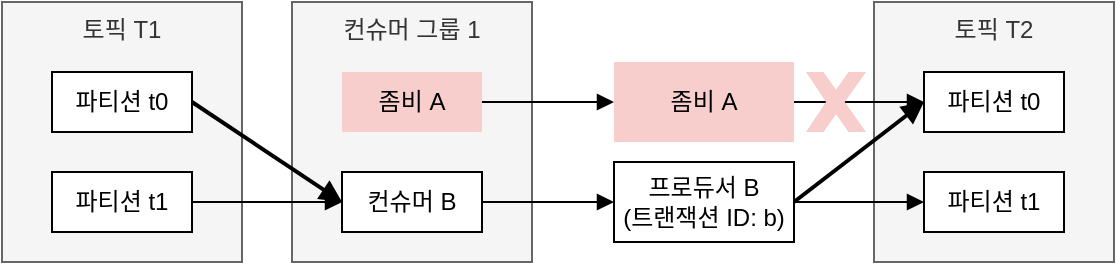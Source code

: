 <mxfile version="25.0.2">
  <diagram name="Page-1" id="Y0mFjf9uUCluqU37NTRt">
    <mxGraphModel dx="1114" dy="821" grid="1" gridSize="10" guides="1" tooltips="1" connect="1" arrows="1" fold="1" page="1" pageScale="1" pageWidth="827" pageHeight="1169" math="0" shadow="0">
      <root>
        <mxCell id="0" />
        <mxCell id="1" parent="0" />
        <mxCell id="nNQBjfOm87eDuhYyO1kL-1" value="토픽 T2" style="rounded=0;whiteSpace=wrap;html=1;verticalAlign=top;fillColor=#f5f5f5;fontColor=#333333;strokeColor=#666666;" vertex="1" parent="1">
          <mxGeometry x="521" y="110" width="120" height="130" as="geometry" />
        </mxCell>
        <mxCell id="nNQBjfOm87eDuhYyO1kL-2" value="컨슈머 그룹 1" style="rounded=0;whiteSpace=wrap;html=1;verticalAlign=top;fillColor=#f5f5f5;fontColor=#333333;strokeColor=#666666;" vertex="1" parent="1">
          <mxGeometry x="230" y="110" width="120" height="130" as="geometry" />
        </mxCell>
        <mxCell id="nNQBjfOm87eDuhYyO1kL-3" value="토픽 T1" style="rounded=0;whiteSpace=wrap;html=1;verticalAlign=top;fillColor=#f5f5f5;fontColor=#333333;strokeColor=#666666;" vertex="1" parent="1">
          <mxGeometry x="85" y="110" width="120" height="130" as="geometry" />
        </mxCell>
        <mxCell id="nNQBjfOm87eDuhYyO1kL-4" style="rounded=0;orthogonalLoop=1;jettySize=auto;html=1;endArrow=block;endFill=1;entryX=0;entryY=0.5;entryDx=0;entryDy=0;exitX=1;exitY=0.5;exitDx=0;exitDy=0;strokeWidth=2;" edge="1" parent="1" source="nNQBjfOm87eDuhYyO1kL-5" target="nNQBjfOm87eDuhYyO1kL-11">
          <mxGeometry relative="1" as="geometry" />
        </mxCell>
        <mxCell id="nNQBjfOm87eDuhYyO1kL-5" value="파티션 t0" style="rounded=0;whiteSpace=wrap;html=1;" vertex="1" parent="1">
          <mxGeometry x="110" y="145" width="70" height="30" as="geometry" />
        </mxCell>
        <mxCell id="nNQBjfOm87eDuhYyO1kL-6" style="edgeStyle=orthogonalEdgeStyle;rounded=0;orthogonalLoop=1;jettySize=auto;html=1;entryX=0;entryY=0.5;entryDx=0;entryDy=0;endArrow=block;endFill=1;" edge="1" parent="1" source="nNQBjfOm87eDuhYyO1kL-7" target="nNQBjfOm87eDuhYyO1kL-11">
          <mxGeometry relative="1" as="geometry" />
        </mxCell>
        <mxCell id="nNQBjfOm87eDuhYyO1kL-7" value="파티션 t1" style="rounded=0;whiteSpace=wrap;html=1;" vertex="1" parent="1">
          <mxGeometry x="110" y="195" width="70" height="30" as="geometry" />
        </mxCell>
        <mxCell id="nNQBjfOm87eDuhYyO1kL-8" style="rounded=0;orthogonalLoop=1;jettySize=auto;html=1;entryX=0;entryY=0.5;entryDx=0;entryDy=0;endArrow=block;endFill=1;" edge="1" parent="1" source="nNQBjfOm87eDuhYyO1kL-9" target="nNQBjfOm87eDuhYyO1kL-13">
          <mxGeometry relative="1" as="geometry" />
        </mxCell>
        <mxCell id="nNQBjfOm87eDuhYyO1kL-9" value="좀비 A" style="rounded=0;whiteSpace=wrap;html=1;fillColor=#f8cecc;strokeColor=none;" vertex="1" parent="1">
          <mxGeometry x="255" y="145" width="70" height="30" as="geometry" />
        </mxCell>
        <mxCell id="nNQBjfOm87eDuhYyO1kL-10" style="rounded=0;orthogonalLoop=1;jettySize=auto;html=1;endArrow=block;endFill=1;" edge="1" parent="1" source="nNQBjfOm87eDuhYyO1kL-11" target="nNQBjfOm87eDuhYyO1kL-15">
          <mxGeometry relative="1" as="geometry" />
        </mxCell>
        <mxCell id="nNQBjfOm87eDuhYyO1kL-11" value="컨슈머 B" style="rounded=0;whiteSpace=wrap;html=1;" vertex="1" parent="1">
          <mxGeometry x="255" y="195" width="70" height="30" as="geometry" />
        </mxCell>
        <mxCell id="nNQBjfOm87eDuhYyO1kL-12" style="rounded=0;orthogonalLoop=1;jettySize=auto;html=1;entryX=0;entryY=0.5;entryDx=0;entryDy=0;endArrow=block;endFill=1;" edge="1" parent="1" source="nNQBjfOm87eDuhYyO1kL-13" target="nNQBjfOm87eDuhYyO1kL-16">
          <mxGeometry relative="1" as="geometry" />
        </mxCell>
        <mxCell id="nNQBjfOm87eDuhYyO1kL-13" value="좀비 A" style="rounded=0;whiteSpace=wrap;html=1;fillColor=#f8cecc;strokeColor=none;" vertex="1" parent="1">
          <mxGeometry x="391" y="140" width="90" height="40" as="geometry" />
        </mxCell>
        <mxCell id="nNQBjfOm87eDuhYyO1kL-14" style="rounded=0;orthogonalLoop=1;jettySize=auto;html=1;entryX=0;entryY=0.5;entryDx=0;entryDy=0;endArrow=block;endFill=1;" edge="1" parent="1" source="nNQBjfOm87eDuhYyO1kL-15" target="nNQBjfOm87eDuhYyO1kL-17">
          <mxGeometry relative="1" as="geometry" />
        </mxCell>
        <mxCell id="nNQBjfOm87eDuhYyO1kL-18" style="rounded=0;orthogonalLoop=1;jettySize=auto;html=1;entryX=0;entryY=0.5;entryDx=0;entryDy=0;endArrow=block;endFill=1;exitX=1;exitY=0.5;exitDx=0;exitDy=0;strokeWidth=2;" edge="1" parent="1" source="nNQBjfOm87eDuhYyO1kL-15" target="nNQBjfOm87eDuhYyO1kL-16">
          <mxGeometry relative="1" as="geometry" />
        </mxCell>
        <mxCell id="nNQBjfOm87eDuhYyO1kL-15" value="프로듀서 B&lt;div&gt;(트랜잭션 ID: b)&lt;/div&gt;" style="rounded=0;whiteSpace=wrap;html=1;" vertex="1" parent="1">
          <mxGeometry x="391" y="190" width="90" height="40" as="geometry" />
        </mxCell>
        <mxCell id="nNQBjfOm87eDuhYyO1kL-16" value="파티션 t0" style="rounded=0;whiteSpace=wrap;html=1;" vertex="1" parent="1">
          <mxGeometry x="546" y="145" width="70" height="30" as="geometry" />
        </mxCell>
        <mxCell id="nNQBjfOm87eDuhYyO1kL-17" value="파티션 t1" style="rounded=0;whiteSpace=wrap;html=1;" vertex="1" parent="1">
          <mxGeometry x="546" y="195" width="70" height="30" as="geometry" />
        </mxCell>
        <mxCell id="nNQBjfOm87eDuhYyO1kL-19" value="" style="verticalLabelPosition=bottom;verticalAlign=top;html=1;shape=mxgraph.basic.x;fillColor=#f8cecc;strokeColor=none;" vertex="1" parent="1">
          <mxGeometry x="487" y="145" width="30" height="30" as="geometry" />
        </mxCell>
      </root>
    </mxGraphModel>
  </diagram>
</mxfile>
